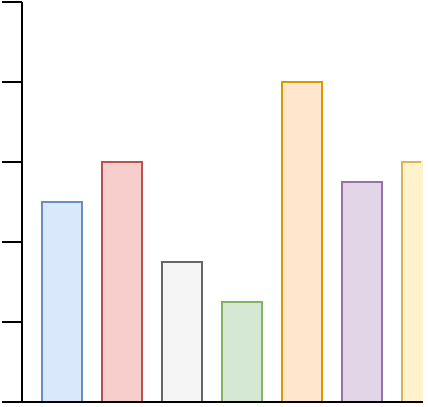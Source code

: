 <mxfile version="20.3.0" type="device"><diagram id="0qUffDZ36BWBY1siZiY3" name="Página-1"><mxGraphModel dx="652" dy="443" grid="1" gridSize="10" guides="1" tooltips="1" connect="1" arrows="1" fold="1" page="1" pageScale="1" pageWidth="827" pageHeight="1169" math="0" shadow="0"><root><mxCell id="0"/><mxCell id="1" parent="0"/><mxCell id="feTjoJ8Rlojcq6zed_JZ-1" value="" style="endArrow=none;html=1;rounded=0;" edge="1" parent="1"><mxGeometry width="50" height="50" relative="1" as="geometry"><mxPoint x="160" y="200" as="sourcePoint"/><mxPoint x="160" as="targetPoint"/></mxGeometry></mxCell><mxCell id="feTjoJ8Rlojcq6zed_JZ-3" value="" style="rounded=0;whiteSpace=wrap;html=1;rotation=-90;fillColor=#dae8fc;strokeColor=#6c8ebf;" vertex="1" parent="1"><mxGeometry x="130" y="140" width="100" height="20" as="geometry"/></mxCell><mxCell id="feTjoJ8Rlojcq6zed_JZ-4" value="" style="rounded=0;whiteSpace=wrap;html=1;rotation=-90;fillColor=#f8cecc;strokeColor=#b85450;" vertex="1" parent="1"><mxGeometry x="150" y="130" width="120" height="20" as="geometry"/></mxCell><mxCell id="feTjoJ8Rlojcq6zed_JZ-5" value="" style="rounded=0;whiteSpace=wrap;html=1;rotation=-90;fillColor=#f5f5f5;fontColor=#333333;strokeColor=#666666;" vertex="1" parent="1"><mxGeometry x="205" y="155" width="70" height="20" as="geometry"/></mxCell><mxCell id="feTjoJ8Rlojcq6zed_JZ-6" value="" style="rounded=0;whiteSpace=wrap;html=1;rotation=-90;fillColor=#d5e8d4;strokeColor=#82b366;" vertex="1" parent="1"><mxGeometry x="245" y="165" width="50" height="20" as="geometry"/></mxCell><mxCell id="feTjoJ8Rlojcq6zed_JZ-7" value="" style="rounded=0;whiteSpace=wrap;html=1;rotation=-90;fillColor=#ffe6cc;strokeColor=#d79b00;" vertex="1" parent="1"><mxGeometry x="220" y="110" width="160" height="20" as="geometry"/></mxCell><mxCell id="feTjoJ8Rlojcq6zed_JZ-8" value="" style="rounded=0;whiteSpace=wrap;html=1;rotation=-90;fillColor=#e1d5e7;strokeColor=#9673a6;" vertex="1" parent="1"><mxGeometry x="275" y="135" width="110" height="20" as="geometry"/></mxCell><mxCell id="feTjoJ8Rlojcq6zed_JZ-9" value="" style="rounded=0;whiteSpace=wrap;html=1;rotation=-90;fillColor=#FFF2CC;strokeColor=#d6b656;perimeterSpacing=0;" vertex="1" parent="1"><mxGeometry x="295" y="135" width="120" height="10" as="geometry"/></mxCell><mxCell id="feTjoJ8Rlojcq6zed_JZ-10" value="" style="endArrow=none;html=1;rounded=0;strokeWidth=1;exitX=0;exitY=1;exitDx=0;exitDy=0;strokeColor=#FFF2CC;startSize=1;sketch=0;entryX=1.004;entryY=1;entryDx=0;entryDy=0;entryPerimeter=0;startFill=1;deletable=1;" edge="1" parent="1" target="feTjoJ8Rlojcq6zed_JZ-9"><mxGeometry width="50" height="50" relative="1" as="geometry"><mxPoint x="360" y="200.0" as="sourcePoint"/><mxPoint x="360" y="80" as="targetPoint"/></mxGeometry></mxCell><mxCell id="feTjoJ8Rlojcq6zed_JZ-2" value="" style="endArrow=none;html=1;rounded=0;strokeWidth=1;entryX=0;entryY=1.045;entryDx=0;entryDy=0;entryPerimeter=0;" edge="1" parent="1" target="feTjoJ8Rlojcq6zed_JZ-9"><mxGeometry width="50" height="50" relative="1" as="geometry"><mxPoint x="160" y="200" as="sourcePoint"/><mxPoint x="360" y="200" as="targetPoint"/></mxGeometry></mxCell><mxCell id="feTjoJ8Rlojcq6zed_JZ-11" value="" style="endArrow=none;html=1;rounded=0;sketch=0;strokeColor=#000000;strokeWidth=1;startSize=1;" edge="1" parent="1"><mxGeometry width="50" height="50" relative="1" as="geometry"><mxPoint x="160" y="160" as="sourcePoint"/><mxPoint x="150" y="160" as="targetPoint"/></mxGeometry></mxCell><mxCell id="feTjoJ8Rlojcq6zed_JZ-12" value="" style="endArrow=none;html=1;rounded=0;sketch=0;strokeColor=#000000;strokeWidth=1;startSize=1;" edge="1" parent="1"><mxGeometry width="50" height="50" relative="1" as="geometry"><mxPoint x="160" y="200" as="sourcePoint"/><mxPoint x="150" y="200" as="targetPoint"/></mxGeometry></mxCell><mxCell id="feTjoJ8Rlojcq6zed_JZ-13" value="" style="endArrow=none;html=1;rounded=0;sketch=0;strokeColor=#000000;strokeWidth=1;startSize=1;" edge="1" parent="1"><mxGeometry width="50" height="50" relative="1" as="geometry"><mxPoint x="160" y="120" as="sourcePoint"/><mxPoint x="150" y="120" as="targetPoint"/></mxGeometry></mxCell><mxCell id="feTjoJ8Rlojcq6zed_JZ-14" value="" style="endArrow=none;html=1;rounded=0;sketch=0;strokeColor=#000000;strokeWidth=1;startSize=1;" edge="1" parent="1"><mxGeometry width="50" height="50" relative="1" as="geometry"><mxPoint x="160" y="80" as="sourcePoint"/><mxPoint x="150" y="80" as="targetPoint"/></mxGeometry></mxCell><mxCell id="feTjoJ8Rlojcq6zed_JZ-15" value="" style="endArrow=none;html=1;rounded=0;sketch=0;strokeColor=#000000;strokeWidth=1;startSize=1;" edge="1" parent="1"><mxGeometry width="50" height="50" relative="1" as="geometry"><mxPoint x="160" y="40" as="sourcePoint"/><mxPoint x="150" y="40" as="targetPoint"/></mxGeometry></mxCell><mxCell id="feTjoJ8Rlojcq6zed_JZ-16" value="" style="endArrow=none;html=1;rounded=0;sketch=0;strokeColor=#000000;strokeWidth=1;startSize=1;" edge="1" parent="1"><mxGeometry width="50" height="50" relative="1" as="geometry"><mxPoint x="160" as="sourcePoint"/><mxPoint x="150" as="targetPoint"/></mxGeometry></mxCell></root></mxGraphModel></diagram></mxfile>